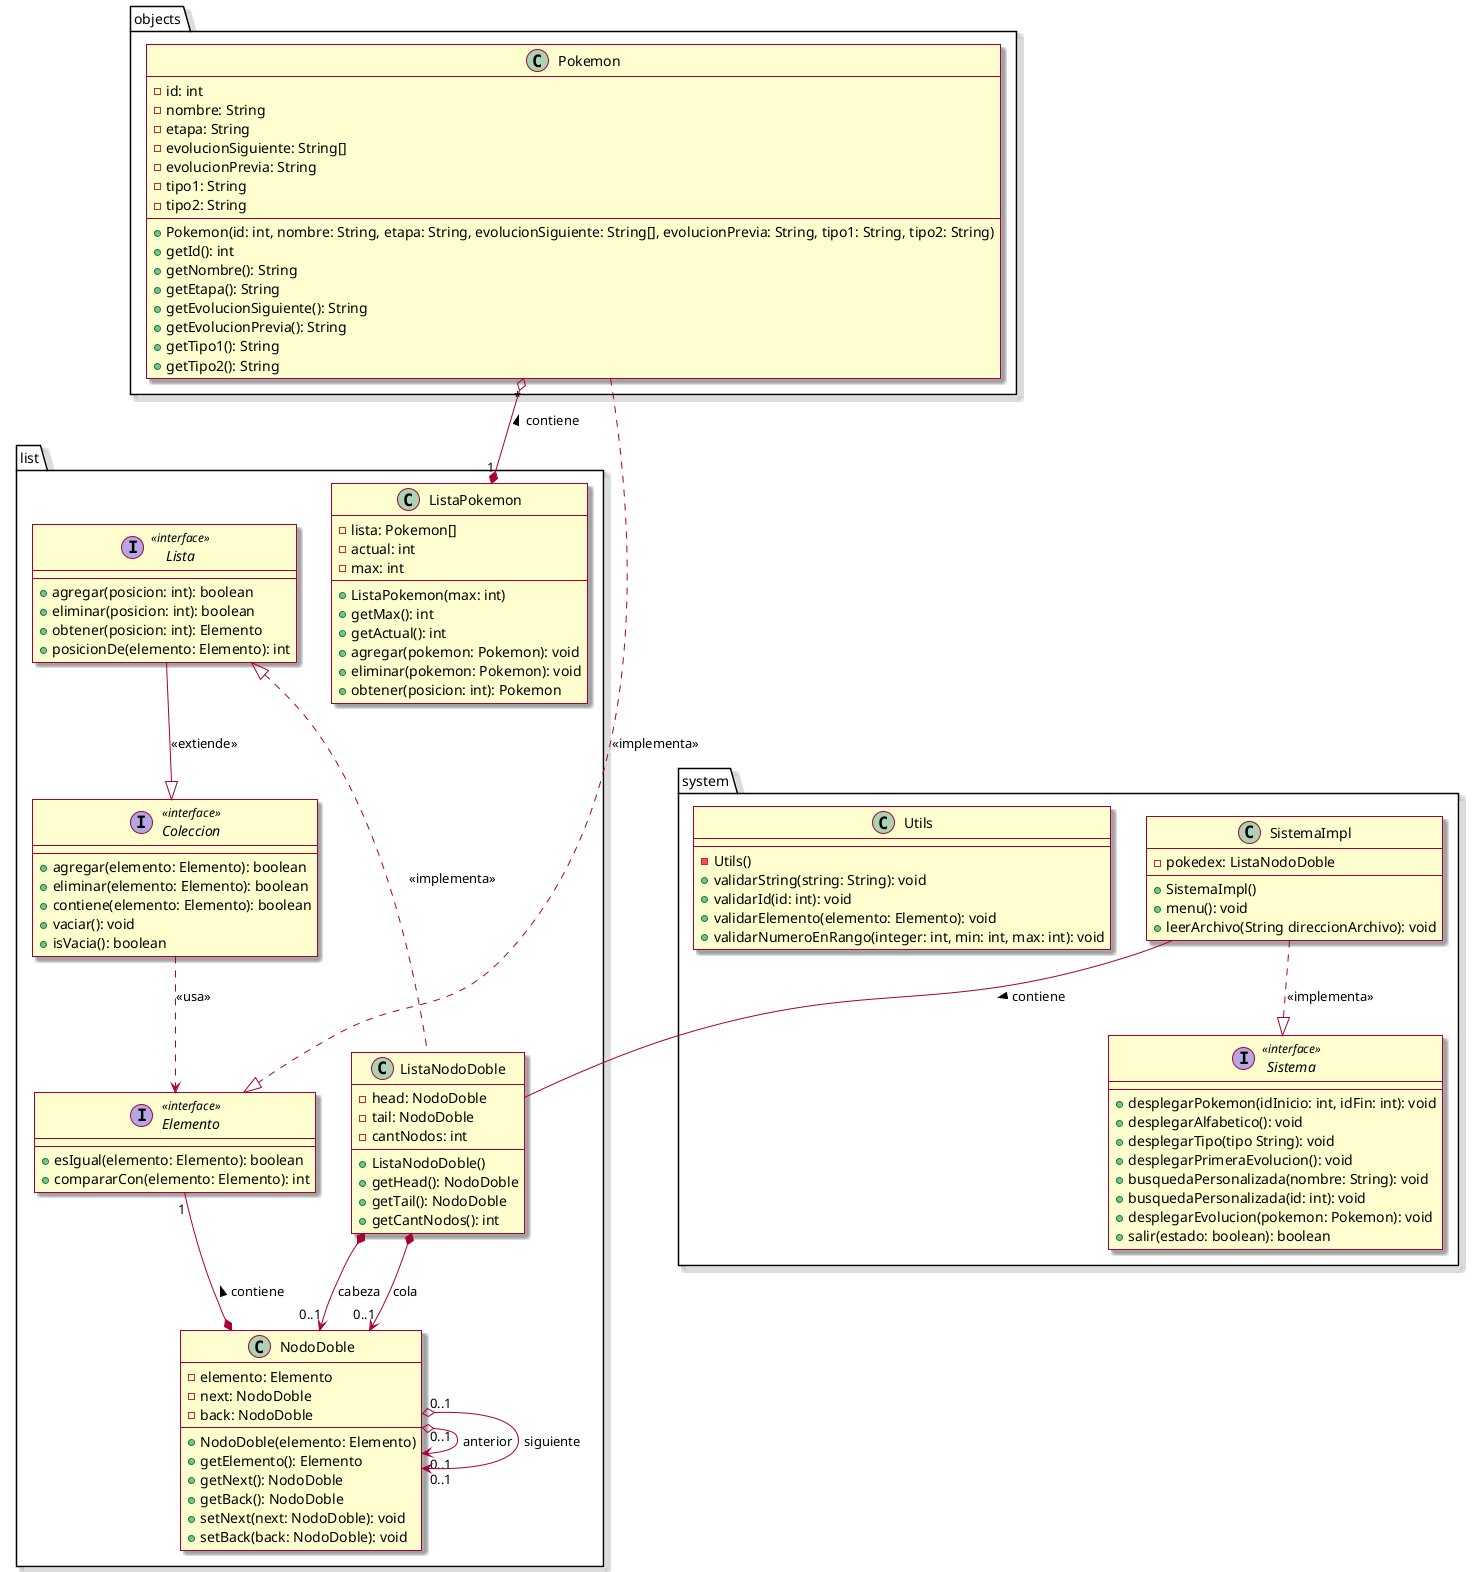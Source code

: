 @startuml
skin rose

package objects{
    Class Pokemon{
        -id: int
        -nombre: String
        -etapa: String
        -evolucionSiguiente: String[]
        -evolucionPrevia: String
        -tipo1: String
        -tipo2: String

        +Pokemon(id: int, nombre: String, etapa: String, evolucionSiguiente: String[], evolucionPrevia: String, tipo1: String, tipo2: String)
        +getId(): int
        +getNombre(): String
        +getEtapa(): String
        +getEvolucionSiguiente(): String
        +getEvolucionPrevia(): String
        +getTipo1(): String
        +getTipo2(): String
    }
}

package system{
    interface Sistema <<interface>>{
        +desplegarPokemon(idInicio: int, idFin: int): void
        +desplegarAlfabetico(): void
        +desplegarTipo(tipo String): void
        +desplegarPrimeraEvolucion(): void
        +busquedaPersonalizada(nombre: String): void
        +busquedaPersonalizada(id: int): void
        +desplegarEvolucion(pokemon: Pokemon): void
        +salir(estado: boolean): boolean
    }

    Class SistemaImpl{
        -pokedex: ListaNodoDoble

        +SistemaImpl()
        +menu(): void
        +leerArchivo(String direccionArchivo): void
    }
    SistemaImpl ..^ Sistema: <<implementa>>

    Class Utils{
        -Utils()
        +validarString(string: String): void
        +validarId(id: int): void
        +validarElemento(elemento: Elemento): void
        +validarNumeroEnRango(integer: int, min: int, max: int): void
    }
}

package list{
    Class NodoDoble{
        -elemento: Elemento
        -next: NodoDoble
        -back: NodoDoble

        +NodoDoble(elemento: Elemento)
        +getElemento(): Elemento
        +getNext(): NodoDoble
        +getBack(): NodoDoble
        +setNext(next: NodoDoble): void
        +setBack(back: NodoDoble): void
    }
    NodoDoble"0..1" o--> "0..1"NodoDoble: anterior
    NodoDoble"0..1" o--> "0..1"NodoDoble: siguiente

    Class ListaPokemon{
        -lista: Pokemon[]
        -actual: int
        -max: int

        +ListaPokemon(max: int)
        +getMax(): int
        +getActual(): int
        +agregar(pokemon: Pokemon): void
        +eliminar(pokemon: Pokemon): void
        +obtener(posicion: int): Pokemon
    }

    Class ListaNodoDoble{
        -head: NodoDoble
        -tail: NodoDoble
        -cantNodos: int

        +ListaNodoDoble()
        +getHead(): NodoDoble
        +getTail(): NodoDoble
        +getCantNodos(): int
    }
    ListaNodoDoble *--> "0..1"NodoDoble: cabeza
    ListaNodoDoble *--> "0..1"NodoDoble: cola

    interface Elemento <<interface>>{
        +esIgual(elemento: Elemento): boolean
        +compararCon(elemento: Elemento): int
    }
    Elemento"1" --* NodoDoble: contiene <

    interface Coleccion <<interface>>{
        +agregar(elemento: Elemento): boolean
        +eliminar(elemento: Elemento): boolean
        +contiene(elemento: Elemento): boolean
        +vaciar(): void
        +isVacia(): boolean
    }

    interface Lista <<interface>>{
        +agregar(posicion: int): boolean
        +eliminar(posicion: int): boolean
        +obtener(posicion: int): Elemento
        +posicionDe(elemento: Elemento): int
    }
    Lista ^.. ListaNodoDoble: <<implementa>>
    Lista --^ Coleccion: <<extiende>>
    Coleccion ..> Elemento: <<usa>>
}

Pokemon ..^ Elemento: <<implementa>>
SistemaImpl -- ListaNodoDoble: contiene >
Pokemon"*" o--* "1"ListaPokemon: contiene <
@enduml